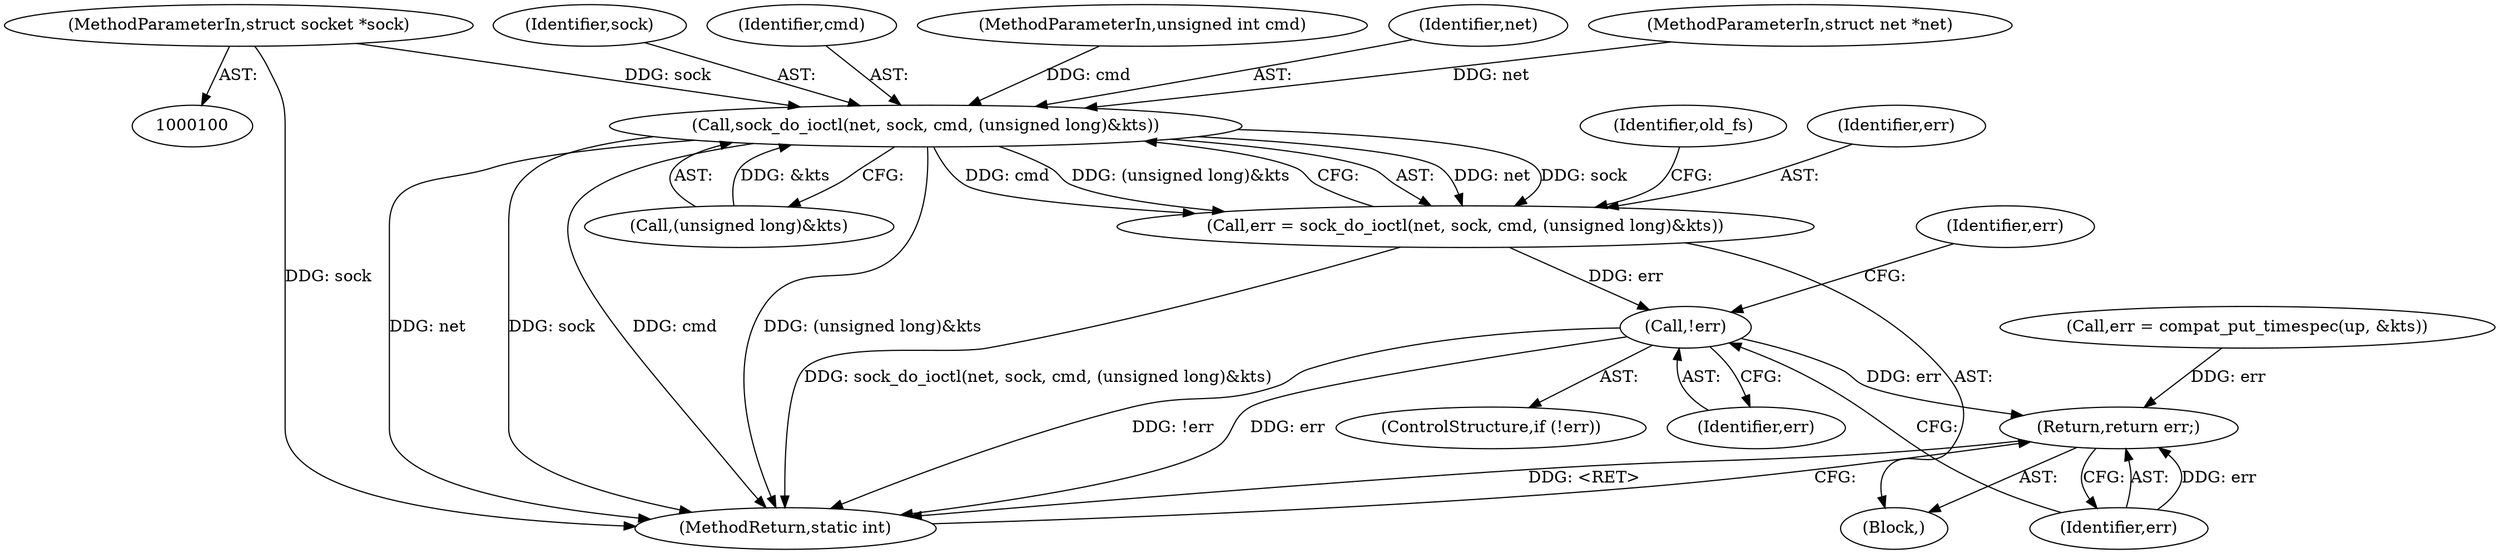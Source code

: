 digraph "0_linux_ed6fe9d614fc1bca95eb8c0ccd0e92db00ef9d5d_0@pointer" {
"1000102" [label="(MethodParameterIn,struct socket *sock)"];
"1000116" [label="(Call,sock_do_ioctl(net, sock, cmd, (unsigned long)&kts))"];
"1000114" [label="(Call,err = sock_do_ioctl(net, sock, cmd, (unsigned long)&kts))"];
"1000127" [label="(Call,!err)"];
"1000135" [label="(Return,return err;)"];
"1000120" [label="(Call,(unsigned long)&kts)"];
"1000137" [label="(MethodReturn,static int)"];
"1000102" [label="(MethodParameterIn,struct socket *sock)"];
"1000126" [label="(ControlStructure,if (!err))"];
"1000129" [label="(Call,err = compat_put_timespec(up, &kts))"];
"1000101" [label="(MethodParameterIn,struct net *net)"];
"1000127" [label="(Call,!err)"];
"1000118" [label="(Identifier,sock)"];
"1000119" [label="(Identifier,cmd)"];
"1000105" [label="(Block,)"];
"1000125" [label="(Identifier,old_fs)"];
"1000114" [label="(Call,err = sock_do_ioctl(net, sock, cmd, (unsigned long)&kts))"];
"1000115" [label="(Identifier,err)"];
"1000136" [label="(Identifier,err)"];
"1000128" [label="(Identifier,err)"];
"1000116" [label="(Call,sock_do_ioctl(net, sock, cmd, (unsigned long)&kts))"];
"1000103" [label="(MethodParameterIn,unsigned int cmd)"];
"1000135" [label="(Return,return err;)"];
"1000117" [label="(Identifier,net)"];
"1000130" [label="(Identifier,err)"];
"1000102" -> "1000100"  [label="AST: "];
"1000102" -> "1000137"  [label="DDG: sock"];
"1000102" -> "1000116"  [label="DDG: sock"];
"1000116" -> "1000114"  [label="AST: "];
"1000116" -> "1000120"  [label="CFG: "];
"1000117" -> "1000116"  [label="AST: "];
"1000118" -> "1000116"  [label="AST: "];
"1000119" -> "1000116"  [label="AST: "];
"1000120" -> "1000116"  [label="AST: "];
"1000114" -> "1000116"  [label="CFG: "];
"1000116" -> "1000137"  [label="DDG: net"];
"1000116" -> "1000137"  [label="DDG: sock"];
"1000116" -> "1000137"  [label="DDG: cmd"];
"1000116" -> "1000137"  [label="DDG: (unsigned long)&kts"];
"1000116" -> "1000114"  [label="DDG: net"];
"1000116" -> "1000114"  [label="DDG: sock"];
"1000116" -> "1000114"  [label="DDG: cmd"];
"1000116" -> "1000114"  [label="DDG: (unsigned long)&kts"];
"1000101" -> "1000116"  [label="DDG: net"];
"1000103" -> "1000116"  [label="DDG: cmd"];
"1000120" -> "1000116"  [label="DDG: &kts"];
"1000114" -> "1000105"  [label="AST: "];
"1000115" -> "1000114"  [label="AST: "];
"1000125" -> "1000114"  [label="CFG: "];
"1000114" -> "1000137"  [label="DDG: sock_do_ioctl(net, sock, cmd, (unsigned long)&kts)"];
"1000114" -> "1000127"  [label="DDG: err"];
"1000127" -> "1000126"  [label="AST: "];
"1000127" -> "1000128"  [label="CFG: "];
"1000128" -> "1000127"  [label="AST: "];
"1000130" -> "1000127"  [label="CFG: "];
"1000136" -> "1000127"  [label="CFG: "];
"1000127" -> "1000137"  [label="DDG: !err"];
"1000127" -> "1000137"  [label="DDG: err"];
"1000127" -> "1000135"  [label="DDG: err"];
"1000135" -> "1000105"  [label="AST: "];
"1000135" -> "1000136"  [label="CFG: "];
"1000136" -> "1000135"  [label="AST: "];
"1000137" -> "1000135"  [label="CFG: "];
"1000135" -> "1000137"  [label="DDG: <RET>"];
"1000136" -> "1000135"  [label="DDG: err"];
"1000129" -> "1000135"  [label="DDG: err"];
}

